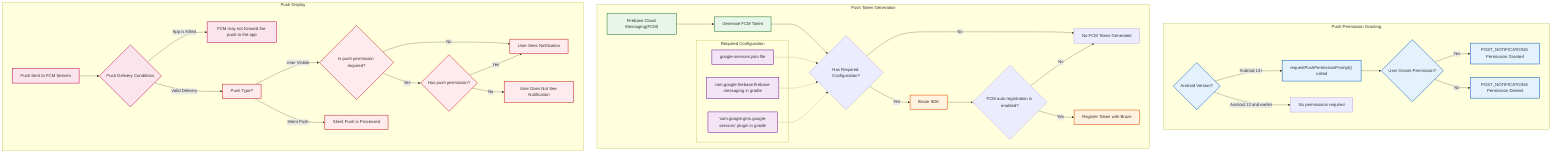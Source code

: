 flowchart TD


%% Permission Flow
subgraph Permission[Push Permission Granting]
    B{Android Version?}
    B -->|Android 13+| C["requestPushPermissionPrompt() called"]
    B -->|Android 12 and earlier| D[No permissions required]
    
    C --> E{User Grants Permission?}
    E -->|Yes| F[POST_NOTIFICATIONS Permission Granted]
    E -->|No| G[POST_NOTIFICATIONS Permission Denied]
end

%% Token Generation Flow
subgraph Token[Push Token Generation]
    H["Firebase Cloud Messaging(FCM)"] --> I[Generate FCM Token]
    I --> L{Has Required Configuration?}
    L -->|Yes| J[Braze SDK]
    L -->|No| M[No FCM Token Generated]
    J --> Q{FCM auto registration is enabled?}
    Q -->|Yes| K[Register Token with Braze]
    Q -->|No| M

    %% Configuration Requirements
    subgraph Config[Required Configuration]
        N[google-services.json file]
        O[com.google.firebase:firebase-messaging in gradle]
        P['com.google.gms.google-services' plugin in gradle]
    end
end

subgraph Display[Push Display]
    %% Push Delivery Flow
    W[Push Sent to FCM Servers] --> X{Push Delivery Conditions}
    X -->|App is Killed| Y[FCM may not forward the push to the app]
    X -->|Valid Delivery| R[Push Type?]

    %% Push Display Flow
    R -->|User Visible| S{Is push permission required?}
    R -->|Silent Push| T[Silent Push is Processed]
    S -->|Yes| S1{Has push permission?}
    S -->|No| V[User Sees Notification]
    S1 -->|Yes| V
    S1 -->|No| U[User Does Not See Notification]
end

%% Connect Config to Check
N -.-> L
O -.-> L
P -.-> L
    
%% Styling
classDef permissionClass fill:#e3f2fd,stroke:#1565c0,stroke-width:2px
classDef tokenClass fill:#e8f5e9,stroke:#2e7d32,stroke-width:2px
classDef sdkClass fill:#fff3e0,stroke:#e65100,stroke-width:2px
classDef configClass fill:#f3e5f5,stroke:#7b1fa2,stroke-width:2px
classDef displayClass fill:#ffebee,stroke:#c62828,stroke-width:2px
classDef deliveryClass fill:#fce4ec,stroke:#c2185b,stroke-width:2px
    
class A,B,C,E,F,G permissionClass
class H,I tokenClass
class J,K sdkClass
class N,O,P configClass
class R,S,S1,T,U,V displayClass
class W,X,Y,Z deliveryClass